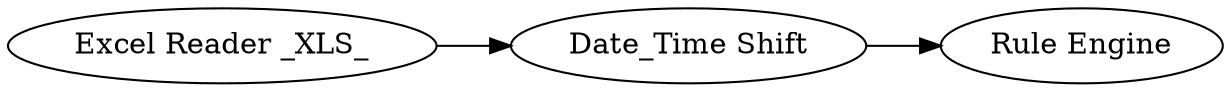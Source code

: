digraph {
	3 -> 4
	1 -> 3
	1 [label="Excel Reader _XLS_"]
	4 [label="Rule Engine"]
	3 [label="Date_Time Shift"]
	rankdir=LR
}
